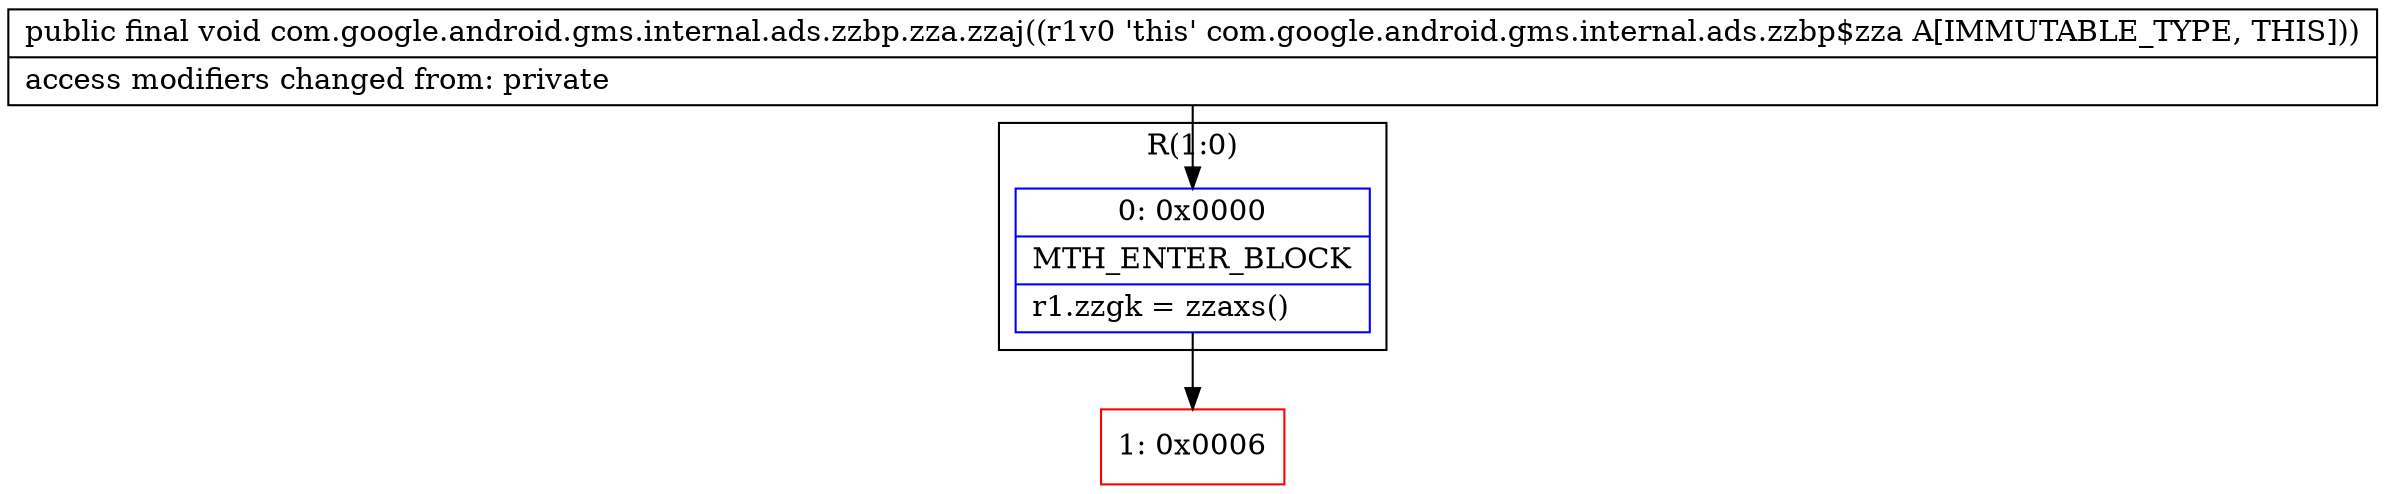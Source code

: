 digraph "CFG forcom.google.android.gms.internal.ads.zzbp.zza.zzaj()V" {
subgraph cluster_Region_655295426 {
label = "R(1:0)";
node [shape=record,color=blue];
Node_0 [shape=record,label="{0\:\ 0x0000|MTH_ENTER_BLOCK\l|r1.zzgk = zzaxs()\l}"];
}
Node_1 [shape=record,color=red,label="{1\:\ 0x0006}"];
MethodNode[shape=record,label="{public final void com.google.android.gms.internal.ads.zzbp.zza.zzaj((r1v0 'this' com.google.android.gms.internal.ads.zzbp$zza A[IMMUTABLE_TYPE, THIS]))  | access modifiers changed from: private\l}"];
MethodNode -> Node_0;
Node_0 -> Node_1;
}

